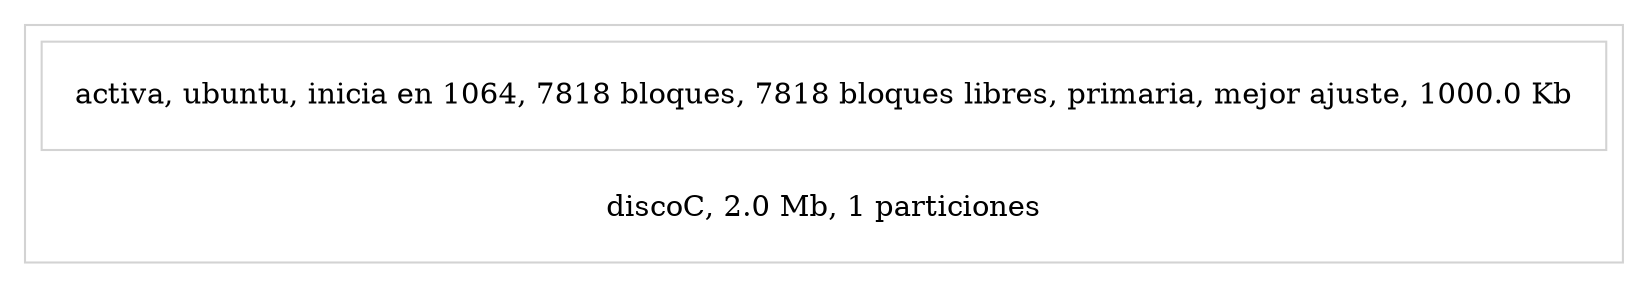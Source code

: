 digraph G {node[ shape=box, style=filled,color=Gray95]; edge[color=blue]; rankdir=LR;
subgraph cluster0 {color=lightgrey;  node [color=white]; 
server0[label="discoC, 2.0 Mb, 1 particiones"];
subgraph cluster1 {color=lightgrey;  node [color=white];
server1[label="activa, ubuntu, inicia en 1064, 7818 bloques, 7818 bloques libres, primaria, mejor ajuste, 1000.0 Kb"];}

}}